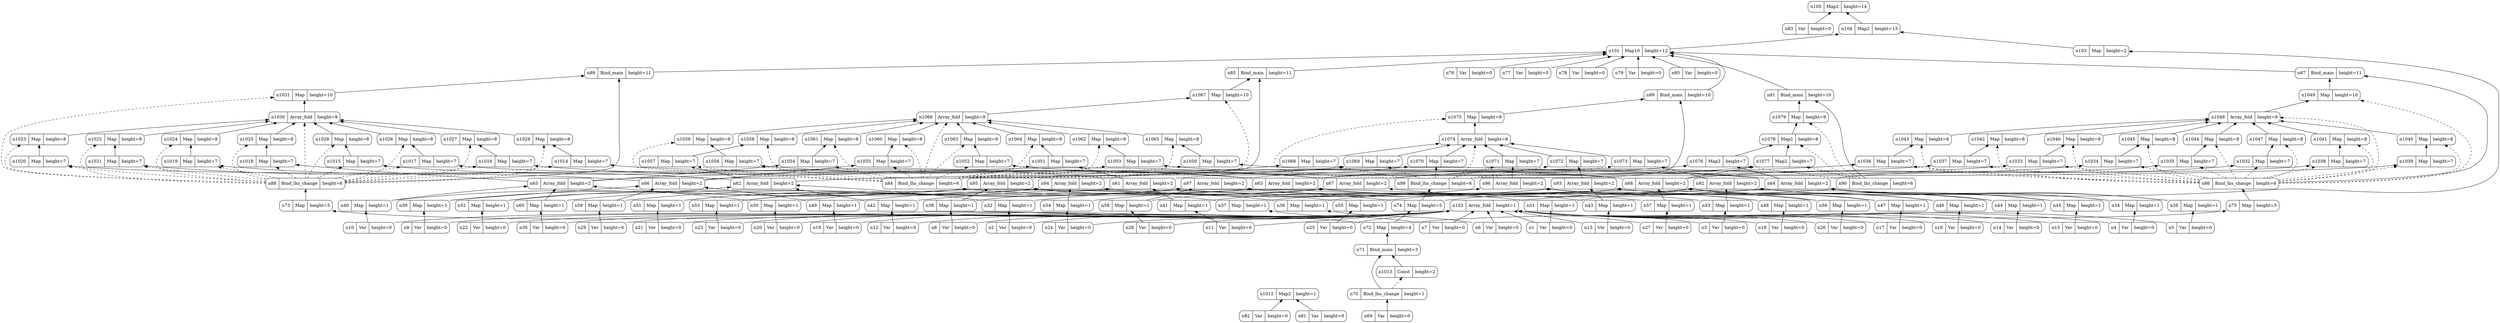 digraph G {
  rankdir = BT
  n1012 [shape=Mrecord label="{{n1012|Map2|height=1}}" ]
  n82 -> n1012
  n81 -> n1012
  n82 [shape=Mrecord label="{{n82|Var|height=0}}" ]
  n81 [shape=Mrecord label="{{n81|Var|height=0}}" ]
  n105 [shape=Mrecord label="{{n105|Map2|height=14}}" ]
  n83 -> n105
  n104 -> n105
  n83 [shape=Mrecord label="{{n83|Var|height=0}}" ]
  n104 [shape=Mrecord label="{{n104|Map2|height=13}}" ]
  n101 -> n104
  n103 -> n104
  n101 [shape=Mrecord label="{{n101|Map10|height=12}}" ]
  n85 -> n101
  n87 -> n101
  n99 -> n101
  n91 -> n101
  n89 -> n101
  n76 -> n101
  n77 -> n101
  n78 -> n101
  n79 -> n101
  n80 -> n101
  n85 [shape=Mrecord label="{{n85|Bind_main|height=11}}" ]
  n84 -> n85
  n1067 -> n85
  n84 [shape=Mrecord label="{{n84|Bind_lhs_change|height=6}}" ]
  n74 -> n84
  n74 [shape=Mrecord label="{{n74|Map|height=5}}" ]
  n72 -> n74
  n72 [shape=Mrecord label="{{n72|Map|height=4}}" ]
  n71 -> n72
  n71 [shape=Mrecord label="{{n71|Bind_main|height=3}}" ]
  n70 -> n71
  n1013 -> n71
  n70 [shape=Mrecord label="{{n70|Bind_lhs_change|height=1}}" ]
  n69 -> n70
  n69 [shape=Mrecord label="{{n69|Var|height=0}}" ]
  n1013 [shape=Mrecord label="{{n1013|Const|height=2}}" ]
  n1067 [shape=Mrecord label="{{n1067|Map|height=10}}" ]
  n1066 -> n1067
  n1066 [shape=Mrecord label="{{n1066|Array_fold|height=9}}" ]
  n1065 -> n1066
  n1064 -> n1066
  n1063 -> n1066
  n1062 -> n1066
  n1061 -> n1066
  n1060 -> n1066
  n1059 -> n1066
  n1058 -> n1066
  n1065 [shape=Mrecord label="{{n1065|Map|height=8}}" ]
  n1050 -> n1065
  n1050 [shape=Mrecord label="{{n1050|Map|height=7}}" ]
  n64 -> n1050
  n64 [shape=Mrecord label="{{n64|Array_fold|height=2}}" ]
  n55 -> n64
  n45 -> n64
  n35 -> n64
  n54 -> n64
  n44 -> n64
  n34 -> n64
  n55 [shape=Mrecord label="{{n55|Map|height=1}}" ]
  n25 -> n55
  n25 [shape=Mrecord label="{{n25|Var|height=0}}" ]
  n45 [shape=Mrecord label="{{n45|Map|height=1}}" ]
  n15 -> n45
  n15 [shape=Mrecord label="{{n15|Var|height=0}}" ]
  n35 [shape=Mrecord label="{{n35|Map|height=1}}" ]
  n5 -> n35
  n5 [shape=Mrecord label="{{n5|Var|height=0}}" ]
  n54 [shape=Mrecord label="{{n54|Map|height=1}}" ]
  n24 -> n54
  n24 [shape=Mrecord label="{{n24|Var|height=0}}" ]
  n44 [shape=Mrecord label="{{n44|Map|height=1}}" ]
  n14 -> n44
  n14 [shape=Mrecord label="{{n14|Var|height=0}}" ]
  n34 [shape=Mrecord label="{{n34|Map|height=1}}" ]
  n4 -> n34
  n4 [shape=Mrecord label="{{n4|Var|height=0}}" ]
  n1064 [shape=Mrecord label="{{n1064|Map|height=8}}" ]
  n1051 -> n1064
  n1051 [shape=Mrecord label="{{n1051|Map|height=7}}" ]
  n61 -> n1051
  n61 [shape=Mrecord label="{{n61|Array_fold|height=2}}" ]
  n51 -> n61
  n41 -> n61
  n31 -> n61
  n51 [shape=Mrecord label="{{n51|Map|height=1}}" ]
  n21 -> n51
  n21 [shape=Mrecord label="{{n21|Var|height=0}}" ]
  n41 [shape=Mrecord label="{{n41|Map|height=1}}" ]
  n11 -> n41
  n11 [shape=Mrecord label="{{n11|Var|height=0}}" ]
  n31 [shape=Mrecord label="{{n31|Map|height=1}}" ]
  n1 -> n31
  n1 [shape=Mrecord label="{{n1|Var|height=0}}" ]
  n1063 [shape=Mrecord label="{{n1063|Map|height=8}}" ]
  n1052 -> n1063
  n1052 [shape=Mrecord label="{{n1052|Map|height=7}}" ]
  n67 -> n1052
  n67 [shape=Mrecord label="{{n67|Array_fold|height=2}}" ]
  n58 -> n67
  n48 -> n67
  n38 -> n67
  n58 [shape=Mrecord label="{{n58|Map|height=1}}" ]
  n28 -> n58
  n28 [shape=Mrecord label="{{n28|Var|height=0}}" ]
  n48 [shape=Mrecord label="{{n48|Map|height=1}}" ]
  n18 -> n48
  n18 [shape=Mrecord label="{{n18|Var|height=0}}" ]
  n38 [shape=Mrecord label="{{n38|Map|height=1}}" ]
  n8 -> n38
  n8 [shape=Mrecord label="{{n8|Var|height=0}}" ]
  n1062 [shape=Mrecord label="{{n1062|Map|height=8}}" ]
  n1053 -> n1062
  n1053 [shape=Mrecord label="{{n1053|Map|height=7}}" ]
  n68 -> n1053
  n68 [shape=Mrecord label="{{n68|Array_fold|height=2}}" ]
  n57 -> n68
  n47 -> n68
  n37 -> n68
  n56 -> n68
  n46 -> n68
  n36 -> n68
  n57 [shape=Mrecord label="{{n57|Map|height=1}}" ]
  n27 -> n57
  n27 [shape=Mrecord label="{{n27|Var|height=0}}" ]
  n47 [shape=Mrecord label="{{n47|Map|height=1}}" ]
  n17 -> n47
  n17 [shape=Mrecord label="{{n17|Var|height=0}}" ]
  n37 [shape=Mrecord label="{{n37|Map|height=1}}" ]
  n7 -> n37
  n7 [shape=Mrecord label="{{n7|Var|height=0}}" ]
  n56 [shape=Mrecord label="{{n56|Map|height=1}}" ]
  n26 -> n56
  n26 [shape=Mrecord label="{{n26|Var|height=0}}" ]
  n46 [shape=Mrecord label="{{n46|Map|height=1}}" ]
  n16 -> n46
  n16 [shape=Mrecord label="{{n16|Var|height=0}}" ]
  n36 [shape=Mrecord label="{{n36|Map|height=1}}" ]
  n6 -> n36
  n6 [shape=Mrecord label="{{n6|Var|height=0}}" ]
  n1061 [shape=Mrecord label="{{n1061|Map|height=8}}" ]
  n1054 -> n1061
  n1054 [shape=Mrecord label="{{n1054|Map|height=7}}" ]
  n65 -> n1054
  n65 [shape=Mrecord label="{{n65|Array_fold|height=2}}" ]
  n60 -> n65
  n50 -> n65
  n40 -> n65
  n60 [shape=Mrecord label="{{n60|Map|height=1}}" ]
  n30 -> n60
  n30 [shape=Mrecord label="{{n30|Var|height=0}}" ]
  n50 [shape=Mrecord label="{{n50|Map|height=1}}" ]
  n20 -> n50
  n20 [shape=Mrecord label="{{n20|Var|height=0}}" ]
  n40 [shape=Mrecord label="{{n40|Map|height=1}}" ]
  n10 -> n40
  n10 [shape=Mrecord label="{{n10|Var|height=0}}" ]
  n1060 [shape=Mrecord label="{{n1060|Map|height=8}}" ]
  n1055 -> n1060
  n1055 [shape=Mrecord label="{{n1055|Map|height=7}}" ]
  n66 -> n1055
  n66 [shape=Mrecord label="{{n66|Array_fold|height=2}}" ]
  n59 -> n66
  n49 -> n66
  n39 -> n66
  n59 [shape=Mrecord label="{{n59|Map|height=1}}" ]
  n29 -> n59
  n29 [shape=Mrecord label="{{n29|Var|height=0}}" ]
  n49 [shape=Mrecord label="{{n49|Map|height=1}}" ]
  n19 -> n49
  n19 [shape=Mrecord label="{{n19|Var|height=0}}" ]
  n39 [shape=Mrecord label="{{n39|Map|height=1}}" ]
  n9 -> n39
  n9 [shape=Mrecord label="{{n9|Var|height=0}}" ]
  n1059 [shape=Mrecord label="{{n1059|Map|height=8}}" ]
  n1056 -> n1059
  n1056 [shape=Mrecord label="{{n1056|Map|height=7}}" ]
  n63 -> n1056
  n63 [shape=Mrecord label="{{n63|Array_fold|height=2}}" ]
  n53 -> n63
  n43 -> n63
  n33 -> n63
  n53 [shape=Mrecord label="{{n53|Map|height=1}}" ]
  n23 -> n53
  n23 [shape=Mrecord label="{{n23|Var|height=0}}" ]
  n43 [shape=Mrecord label="{{n43|Map|height=1}}" ]
  n13 -> n43
  n13 [shape=Mrecord label="{{n13|Var|height=0}}" ]
  n33 [shape=Mrecord label="{{n33|Map|height=1}}" ]
  n3 -> n33
  n3 [shape=Mrecord label="{{n3|Var|height=0}}" ]
  n1058 [shape=Mrecord label="{{n1058|Map|height=8}}" ]
  n1057 -> n1058
  n1057 [shape=Mrecord label="{{n1057|Map|height=7}}" ]
  n62 -> n1057
  n62 [shape=Mrecord label="{{n62|Array_fold|height=2}}" ]
  n52 -> n62
  n42 -> n62
  n32 -> n62
  n52 [shape=Mrecord label="{{n52|Map|height=1}}" ]
  n22 -> n52
  n22 [shape=Mrecord label="{{n22|Var|height=0}}" ]
  n42 [shape=Mrecord label="{{n42|Map|height=1}}" ]
  n12 -> n42
  n12 [shape=Mrecord label="{{n12|Var|height=0}}" ]
  n32 [shape=Mrecord label="{{n32|Map|height=1}}" ]
  n2 -> n32
  n2 [shape=Mrecord label="{{n2|Var|height=0}}" ]
  n87 [shape=Mrecord label="{{n87|Bind_main|height=11}}" ]
  n86 -> n87
  n1049 -> n87
  n86 [shape=Mrecord label="{{n86|Bind_lhs_change|height=6}}" ]
  n75 -> n86
  n75 [shape=Mrecord label="{{n75|Map|height=5}}" ]
  n72 -> n75
  n1049 [shape=Mrecord label="{{n1049|Map|height=10}}" ]
  n1048 -> n1049
  n1048 [shape=Mrecord label="{{n1048|Array_fold|height=9}}" ]
  n1047 -> n1048
  n1046 -> n1048
  n1045 -> n1048
  n1044 -> n1048
  n1043 -> n1048
  n1042 -> n1048
  n1041 -> n1048
  n1040 -> n1048
  n1047 [shape=Mrecord label="{{n1047|Map|height=8}}" ]
  n1032 -> n1047
  n1032 [shape=Mrecord label="{{n1032|Map|height=7}}" ]
  n64 -> n1032
  n1046 [shape=Mrecord label="{{n1046|Map|height=8}}" ]
  n1033 -> n1046
  n1033 [shape=Mrecord label="{{n1033|Map|height=7}}" ]
  n61 -> n1033
  n1045 [shape=Mrecord label="{{n1045|Map|height=8}}" ]
  n1034 -> n1045
  n1034 [shape=Mrecord label="{{n1034|Map|height=7}}" ]
  n67 -> n1034
  n1044 [shape=Mrecord label="{{n1044|Map|height=8}}" ]
  n1035 -> n1044
  n1035 [shape=Mrecord label="{{n1035|Map|height=7}}" ]
  n68 -> n1035
  n1043 [shape=Mrecord label="{{n1043|Map|height=8}}" ]
  n1036 -> n1043
  n1036 [shape=Mrecord label="{{n1036|Map|height=7}}" ]
  n65 -> n1036
  n1042 [shape=Mrecord label="{{n1042|Map|height=8}}" ]
  n1037 -> n1042
  n1037 [shape=Mrecord label="{{n1037|Map|height=7}}" ]
  n66 -> n1037
  n1041 [shape=Mrecord label="{{n1041|Map|height=8}}" ]
  n1038 -> n1041
  n1038 [shape=Mrecord label="{{n1038|Map|height=7}}" ]
  n63 -> n1038
  n1040 [shape=Mrecord label="{{n1040|Map|height=8}}" ]
  n1039 -> n1040
  n1039 [shape=Mrecord label="{{n1039|Map|height=7}}" ]
  n62 -> n1039
  n99 [shape=Mrecord label="{{n99|Bind_main|height=10}}" ]
  n98 -> n99
  n1075 -> n99
  n98 [shape=Mrecord label="{{n98|Bind_lhs_change|height=6}}" ]
  n74 -> n98
  n1075 [shape=Mrecord label="{{n1075|Map|height=9}}" ]
  n1074 -> n1075
  n1074 [shape=Mrecord label="{{n1074|Array_fold|height=8}}" ]
  n1073 -> n1074
  n1072 -> n1074
  n1071 -> n1074
  n1070 -> n1074
  n1069 -> n1074
  n1068 -> n1074
  n1073 [shape=Mrecord label="{{n1073|Map|height=7}}" ]
  n92 -> n1073
  n92 [shape=Mrecord label="{{n92|Array_fold|height=2}}" ]
  n35 -> n92
  n34 -> n92
  n33 -> n92
  n32 -> n92
  n31 -> n92
  n1072 [shape=Mrecord label="{{n1072|Map|height=7}}" ]
  n93 -> n1072
  n93 [shape=Mrecord label="{{n93|Array_fold|height=2}}" ]
  n45 -> n93
  n44 -> n93
  n43 -> n93
  n42 -> n93
  n41 -> n93
  n1071 [shape=Mrecord label="{{n1071|Map|height=7}}" ]
  n96 -> n1071
  n96 [shape=Mrecord label="{{n96|Array_fold|height=2}}" ]
  n50 -> n96
  n49 -> n96
  n48 -> n96
  n47 -> n96
  n46 -> n96
  n1070 [shape=Mrecord label="{{n1070|Map|height=7}}" ]
  n97 -> n1070
  n97 [shape=Mrecord label="{{n97|Array_fold|height=2}}" ]
  n60 -> n97
  n59 -> n97
  n58 -> n97
  n57 -> n97
  n56 -> n97
  n1069 [shape=Mrecord label="{{n1069|Map|height=7}}" ]
  n94 -> n1069
  n94 [shape=Mrecord label="{{n94|Array_fold|height=2}}" ]
  n55 -> n94
  n54 -> n94
  n53 -> n94
  n52 -> n94
  n51 -> n94
  n1068 [shape=Mrecord label="{{n1068|Map|height=7}}" ]
  n95 -> n1068
  n95 [shape=Mrecord label="{{n95|Array_fold|height=2}}" ]
  n40 -> n95
  n39 -> n95
  n38 -> n95
  n37 -> n95
  n36 -> n95
  n91 [shape=Mrecord label="{{n91|Bind_main|height=10}}" ]
  n90 -> n91
  n1079 -> n91
  n90 [shape=Mrecord label="{{n90|Bind_lhs_change|height=6}}" ]
  n74 -> n90
  n1079 [shape=Mrecord label="{{n1079|Map|height=9}}" ]
  n1078 -> n1079
  n1078 [shape=Mrecord label="{{n1078|Map2|height=8}}" ]
  n1076 -> n1078
  n1077 -> n1078
  n1076 [shape=Mrecord label="{{n1076|Map2|height=7}}" ]
  n63 -> n1076
  n64 -> n1076
  n1077 [shape=Mrecord label="{{n1077|Map2|height=7}}" ]
  n67 -> n1077
  n68 -> n1077
  n89 [shape=Mrecord label="{{n89|Bind_main|height=11}}" ]
  n88 -> n89
  n1031 -> n89
  n88 [shape=Mrecord label="{{n88|Bind_lhs_change|height=6}}" ]
  n73 -> n88
  n73 [shape=Mrecord label="{{n73|Map|height=5}}" ]
  n72 -> n73
  n1031 [shape=Mrecord label="{{n1031|Map|height=10}}" ]
  n1030 -> n1031
  n1030 [shape=Mrecord label="{{n1030|Array_fold|height=9}}" ]
  n1029 -> n1030
  n1028 -> n1030
  n1027 -> n1030
  n1026 -> n1030
  n1025 -> n1030
  n1024 -> n1030
  n1023 -> n1030
  n1022 -> n1030
  n1029 [shape=Mrecord label="{{n1029|Map|height=8}}" ]
  n1014 -> n1029
  n1014 [shape=Mrecord label="{{n1014|Map|height=7}}" ]
  n64 -> n1014
  n1028 [shape=Mrecord label="{{n1028|Map|height=8}}" ]
  n1015 -> n1028
  n1015 [shape=Mrecord label="{{n1015|Map|height=7}}" ]
  n61 -> n1015
  n1027 [shape=Mrecord label="{{n1027|Map|height=8}}" ]
  n1016 -> n1027
  n1016 [shape=Mrecord label="{{n1016|Map|height=7}}" ]
  n67 -> n1016
  n1026 [shape=Mrecord label="{{n1026|Map|height=8}}" ]
  n1017 -> n1026
  n1017 [shape=Mrecord label="{{n1017|Map|height=7}}" ]
  n68 -> n1017
  n1025 [shape=Mrecord label="{{n1025|Map|height=8}}" ]
  n1018 -> n1025
  n1018 [shape=Mrecord label="{{n1018|Map|height=7}}" ]
  n65 -> n1018
  n1024 [shape=Mrecord label="{{n1024|Map|height=8}}" ]
  n1019 -> n1024
  n1019 [shape=Mrecord label="{{n1019|Map|height=7}}" ]
  n66 -> n1019
  n1023 [shape=Mrecord label="{{n1023|Map|height=8}}" ]
  n1020 -> n1023
  n1020 [shape=Mrecord label="{{n1020|Map|height=7}}" ]
  n63 -> n1020
  n1022 [shape=Mrecord label="{{n1022|Map|height=8}}" ]
  n1021 -> n1022
  n1021 [shape=Mrecord label="{{n1021|Map|height=7}}" ]
  n62 -> n1021
  n76 [shape=Mrecord label="{{n76|Var|height=0}}" ]
  n77 [shape=Mrecord label="{{n77|Var|height=0}}" ]
  n78 [shape=Mrecord label="{{n78|Var|height=0}}" ]
  n79 [shape=Mrecord label="{{n79|Var|height=0}}" ]
  n80 [shape=Mrecord label="{{n80|Var|height=0}}" ]
  n103 [shape=Mrecord label="{{n103|Map|height=2}}" ]
  n102 -> n103
  n102 [shape=Mrecord label="{{n102|Array_fold|height=1}}" ]
  n30 -> n102
  n29 -> n102
  n28 -> n102
  n27 -> n102
  n26 -> n102
  n25 -> n102
  n24 -> n102
  n23 -> n102
  n22 -> n102
  n21 -> n102
  n20 -> n102
  n19 -> n102
  n18 -> n102
  n17 -> n102
  n16 -> n102
  n15 -> n102
  n14 -> n102
  n13 -> n102
  n12 -> n102
  n11 -> n102
  n10 -> n102
  n9 -> n102
  n8 -> n102
  n7 -> n102
  n6 -> n102
  n5 -> n102
  n4 -> n102
  n3 -> n102
  n2 -> n102
  n1 -> n102
  n88 -> n1014 [style=dashed]
  n88 -> n1015 [style=dashed]
  n88 -> n1016 [style=dashed]
  n88 -> n1017 [style=dashed]
  n88 -> n1018 [style=dashed]
  n88 -> n1019 [style=dashed]
  n88 -> n1020 [style=dashed]
  n88 -> n1021 [style=dashed]
  n88 -> n1022 [style=dashed]
  n88 -> n1023 [style=dashed]
  n88 -> n1024 [style=dashed]
  n88 -> n1025 [style=dashed]
  n88 -> n1026 [style=dashed]
  n88 -> n1027 [style=dashed]
  n88 -> n1028 [style=dashed]
  n88 -> n1029 [style=dashed]
  n88 -> n1030 [style=dashed]
  n88 -> n1031 [style=dashed]
  n90 -> n1076 [style=dashed]
  n90 -> n1077 [style=dashed]
  n90 -> n1078 [style=dashed]
  n90 -> n1079 [style=dashed]
  n98 -> n1068 [style=dashed]
  n98 -> n1069 [style=dashed]
  n98 -> n1070 [style=dashed]
  n98 -> n1071 [style=dashed]
  n98 -> n1072 [style=dashed]
  n98 -> n1073 [style=dashed]
  n98 -> n1074 [style=dashed]
  n98 -> n1075 [style=dashed]
  n86 -> n1032 [style=dashed]
  n86 -> n1033 [style=dashed]
  n86 -> n1034 [style=dashed]
  n86 -> n1035 [style=dashed]
  n86 -> n1036 [style=dashed]
  n86 -> n1037 [style=dashed]
  n86 -> n1038 [style=dashed]
  n86 -> n1039 [style=dashed]
  n86 -> n1040 [style=dashed]
  n86 -> n1041 [style=dashed]
  n86 -> n1042 [style=dashed]
  n86 -> n1043 [style=dashed]
  n86 -> n1044 [style=dashed]
  n86 -> n1045 [style=dashed]
  n86 -> n1046 [style=dashed]
  n86 -> n1047 [style=dashed]
  n86 -> n1048 [style=dashed]
  n86 -> n1049 [style=dashed]
  n70 -> n1013 [style=dashed]
  n84 -> n1050 [style=dashed]
  n84 -> n1051 [style=dashed]
  n84 -> n1052 [style=dashed]
  n84 -> n1053 [style=dashed]
  n84 -> n1054 [style=dashed]
  n84 -> n1055 [style=dashed]
  n84 -> n1056 [style=dashed]
  n84 -> n1057 [style=dashed]
  n84 -> n1058 [style=dashed]
  n84 -> n1059 [style=dashed]
  n84 -> n1060 [style=dashed]
  n84 -> n1061 [style=dashed]
  n84 -> n1062 [style=dashed]
  n84 -> n1063 [style=dashed]
  n84 -> n1064 [style=dashed]
  n84 -> n1065 [style=dashed]
  n84 -> n1066 [style=dashed]
  n84 -> n1067 [style=dashed]
}
